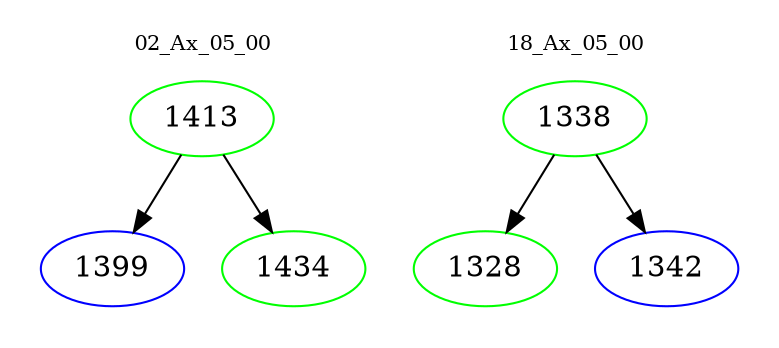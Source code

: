 digraph{
subgraph cluster_0 {
color = white
label = "02_Ax_05_00";
fontsize=10;
T0_1413 [label="1413", color="green"]
T0_1413 -> T0_1399 [color="black"]
T0_1399 [label="1399", color="blue"]
T0_1413 -> T0_1434 [color="black"]
T0_1434 [label="1434", color="green"]
}
subgraph cluster_1 {
color = white
label = "18_Ax_05_00";
fontsize=10;
T1_1338 [label="1338", color="green"]
T1_1338 -> T1_1328 [color="black"]
T1_1328 [label="1328", color="green"]
T1_1338 -> T1_1342 [color="black"]
T1_1342 [label="1342", color="blue"]
}
}

